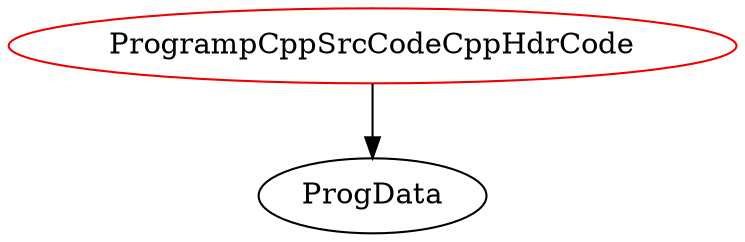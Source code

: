 digraph programpcppsrccodecpphdrcode{
ProgrampCppSrcCodeCppHdrCode -> ProgData;
ProgrampCppSrcCodeCppHdrCode	[shape=oval, color=red2, label="ProgrampCppSrcCodeCppHdrCode"];
}
